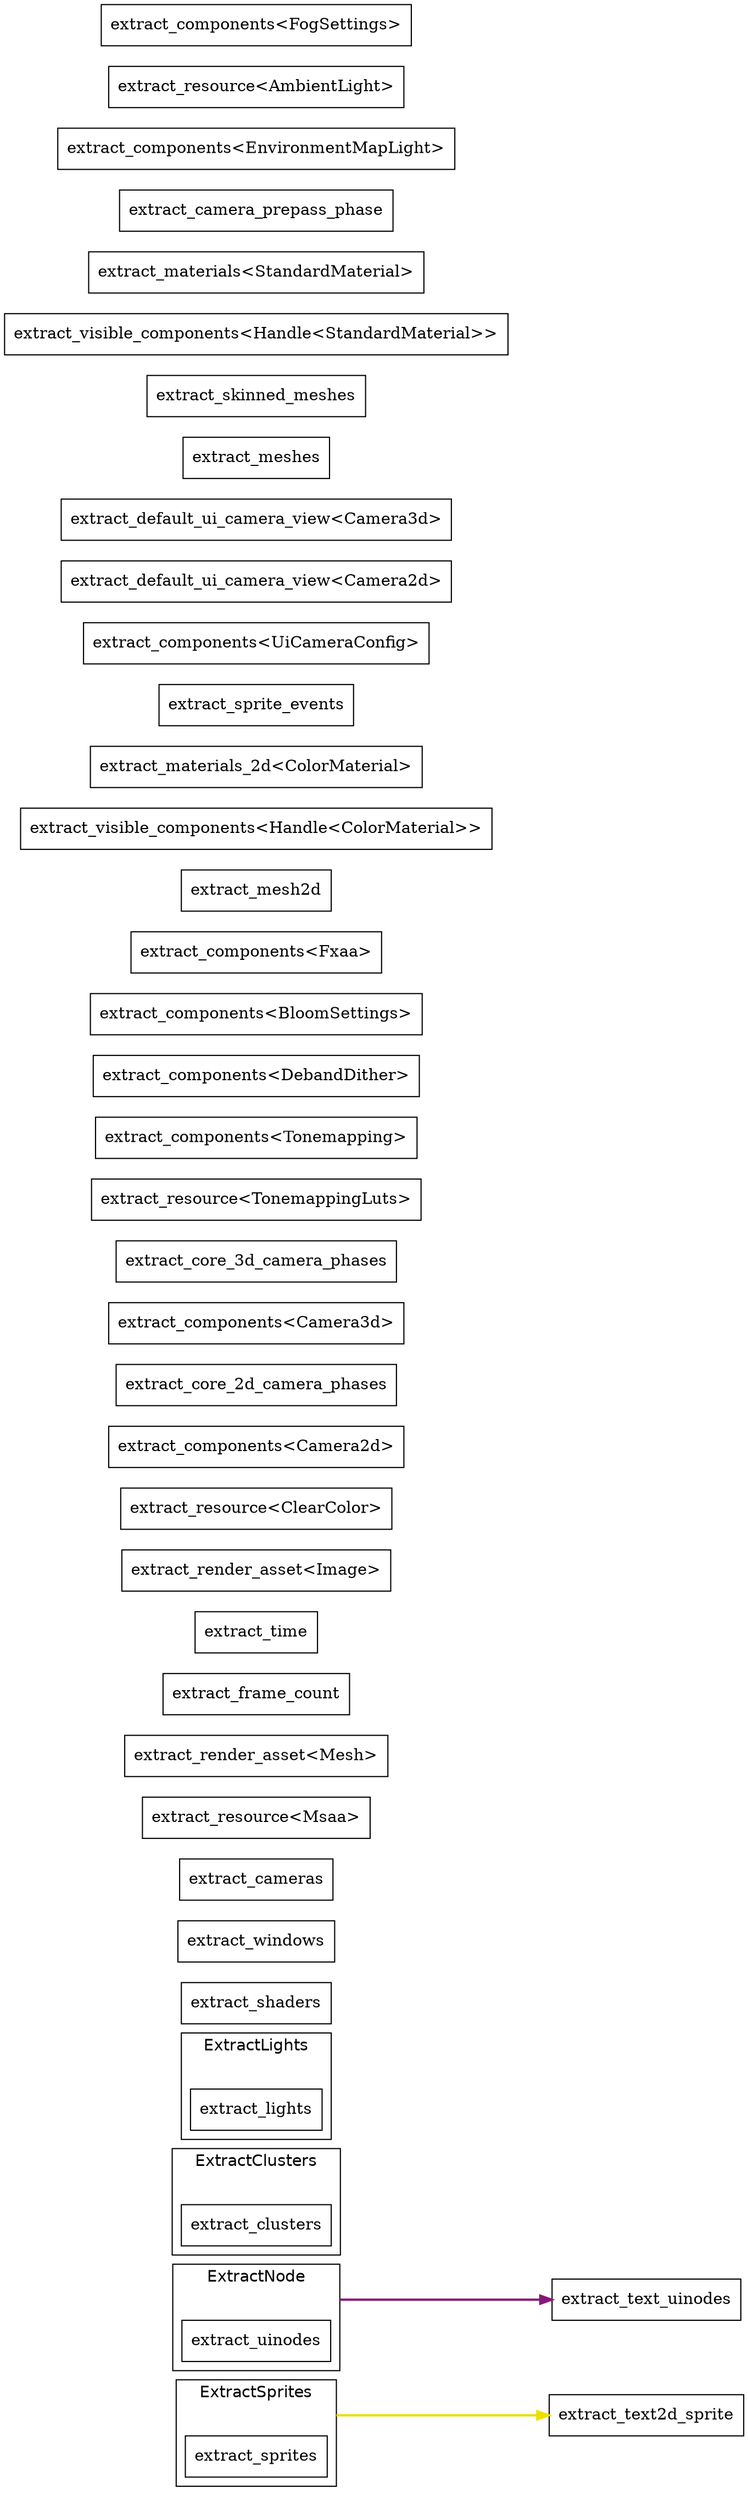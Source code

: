 digraph "" {
	"compound"="true";
	"splines"="spline";
	"rankdir"="LR";
	"bgcolor"="white";
	"fontname"="Helvetica";
	edge ["penwidth"="2"];
	node ["shape"="box", "style"="filled", "fillcolor"="white", "color"="black"];
	subgraph "clusternode_Set(22)" {
		"label"="ExtractSprites";
		"tooltip"="ExtractSprites";
		"bgcolor"="white";
		"color"="black";
		"set_marker_node_Set(22)" ["style"="invis", "label"="", "height"="0", "shape"="point"]
		"node_System(21)" ["label"="extract_sprites", "tooltip"="bevy_sprite::render::extract_sprites"]
	}
	
	subgraph "clusternode_Set(29)" {
		"label"="ExtractNode";
		"tooltip"="ExtractNode";
		"bgcolor"="white";
		"color"="black";
		"set_marker_node_Set(29)" ["style"="invis", "label"="", "height"="0", "shape"="point"]
		"node_System(27)" ["label"="extract_uinodes", "tooltip"="bevy_ui::render::extract_uinodes"]
	}
	
	subgraph "clusternode_Set(40)" {
		"label"="ExtractClusters";
		"tooltip"="ExtractClusters";
		"bgcolor"="white";
		"color"="black";
		"set_marker_node_Set(40)" ["style"="invis", "label"="", "height"="0", "shape"="point"]
		"node_System(37)" ["label"="extract_clusters", "tooltip"="bevy_pbr::render::light::extract_clusters"]
	}
	
	subgraph "clusternode_Set(42)" {
		"label"="ExtractLights";
		"tooltip"="ExtractLights";
		"bgcolor"="white";
		"color"="black";
		"set_marker_node_Set(42)" ["style"="invis", "label"="", "height"="0", "shape"="point"]
		"node_System(38)" ["label"="extract_lights", "tooltip"="bevy_pbr::render::light::extract_lights"]
	}
	
	"node_System(0)" ["label"="extract_shaders", "tooltip"="bevy_render::render_resource::pipeline_cache::PipelineCache::extract_shaders"]
	"node_System(1)" ["label"="extract_windows", "tooltip"="bevy_render::view::window::extract_windows"]
	"node_System(2)" ["label"="extract_cameras", "tooltip"="bevy_render::camera::camera::extract_cameras"]
	"node_System(3)" ["label"="extract_resource<Msaa>", "tooltip"="bevy_render::extract_resource::extract_resource<bevy_render::view::Msaa>"]
	"node_System(4)" ["label"="extract_render_asset<Mesh>", "tooltip"="bevy_render::render_asset::extract_render_asset<bevy_render::mesh::mesh::Mesh>"]
	"node_System(5)" ["label"="extract_frame_count", "tooltip"="bevy_render::globals::extract_frame_count"]
	"node_System(6)" ["label"="extract_time", "tooltip"="bevy_render::globals::extract_time"]
	"node_System(7)" ["label"="extract_render_asset<Image>", "tooltip"="bevy_render::render_asset::extract_render_asset<bevy_render::texture::image::Image>"]
	"node_System(8)" ["label"="extract_resource<ClearColor>", "tooltip"="bevy_render::extract_resource::extract_resource<bevy_core_pipeline::clear_color::ClearColor>"]
	"node_System(9)" ["label"="extract_components<Camera2d>", "tooltip"="bevy_render::extract_component::extract_components<bevy_core_pipeline::core_2d::camera_2d::Camera2d>"]
	"node_System(10)" ["label"="extract_core_2d_camera_phases", "tooltip"="bevy_core_pipeline::core_2d::extract_core_2d_camera_phases"]
	"node_System(11)" ["label"="extract_components<Camera3d>", "tooltip"="bevy_render::extract_component::extract_components<bevy_core_pipeline::core_3d::camera_3d::Camera3d>"]
	"node_System(12)" ["label"="extract_core_3d_camera_phases", "tooltip"="bevy_core_pipeline::core_3d::extract_core_3d_camera_phases"]
	"node_System(13)" ["label"="extract_resource<TonemappingLuts>", "tooltip"="bevy_render::extract_resource::extract_resource<bevy_core_pipeline::tonemapping::TonemappingLuts>"]
	"node_System(14)" ["label"="extract_components<Tonemapping>", "tooltip"="bevy_render::extract_component::extract_components<bevy_core_pipeline::tonemapping::Tonemapping>"]
	"node_System(15)" ["label"="extract_components<DebandDither>", "tooltip"="bevy_render::extract_component::extract_components<bevy_core_pipeline::tonemapping::DebandDither>"]
	"node_System(16)" ["label"="extract_components<BloomSettings>", "tooltip"="bevy_render::extract_component::extract_components<bevy_core_pipeline::bloom::BloomSettings>"]
	"node_System(17)" ["label"="extract_components<Fxaa>", "tooltip"="bevy_render::extract_component::extract_components<bevy_core_pipeline::fxaa::Fxaa>"]
	"node_System(18)" ["label"="extract_mesh2d", "tooltip"="bevy_sprite::mesh2d::mesh::extract_mesh2d"]
	"node_System(19)" ["label"="extract_visible_components<Handle<ColorMaterial>>", "tooltip"="bevy_render::extract_component::extract_visible_components<bevy_asset::handle::Handle<bevy_sprite::mesh2d::color_material::ColorMaterial>>"]
	"node_System(20)" ["label"="extract_materials_2d<ColorMaterial>", "tooltip"="bevy_sprite::mesh2d::material::extract_materials_2d<bevy_sprite::mesh2d::color_material::ColorMaterial>"]
	"node_System(22)" ["label"="extract_sprite_events", "tooltip"="bevy_sprite::render::extract_sprite_events"]
	"node_System(23)" ["label"="extract_text2d_sprite", "tooltip"="bevy_text::text2d::extract_text2d_sprite"]
	"node_System(24)" ["label"="extract_components<UiCameraConfig>", "tooltip"="bevy_render::extract_component::extract_components<bevy_ui::camera_config::UiCameraConfig>"]
	"node_System(25)" ["label"="extract_default_ui_camera_view<Camera2d>", "tooltip"="bevy_ui::render::extract_default_ui_camera_view<bevy_core_pipeline::core_2d::camera_2d::Camera2d>"]
	"node_System(26)" ["label"="extract_default_ui_camera_view<Camera3d>", "tooltip"="bevy_ui::render::extract_default_ui_camera_view<bevy_core_pipeline::core_3d::camera_3d::Camera3d>"]
	"node_System(28)" ["label"="extract_text_uinodes", "tooltip"="bevy_ui::render::extract_text_uinodes"]
	"node_System(29)" ["label"="extract_meshes", "tooltip"="bevy_pbr::render::mesh::extract_meshes"]
	"node_System(30)" ["label"="extract_skinned_meshes", "tooltip"="bevy_pbr::render::mesh::extract_skinned_meshes"]
	"node_System(31)" ["label"="extract_visible_components<Handle<StandardMaterial>>", "tooltip"="bevy_render::extract_component::extract_visible_components<bevy_asset::handle::Handle<bevy_pbr::pbr_material::StandardMaterial>>"]
	"node_System(32)" ["label"="extract_materials<StandardMaterial>", "tooltip"="bevy_pbr::material::extract_materials<bevy_pbr::pbr_material::StandardMaterial>"]
	"node_System(33)" ["label"="extract_camera_prepass_phase", "tooltip"="bevy_pbr::prepass::extract_camera_prepass_phase"]
	"node_System(34)" ["label"="extract_components<EnvironmentMapLight>", "tooltip"="bevy_render::extract_component::extract_components<bevy_pbr::environment_map::EnvironmentMapLight>"]
	"node_System(35)" ["label"="extract_resource<AmbientLight>", "tooltip"="bevy_render::extract_resource::extract_resource<bevy_pbr::light::AmbientLight>"]
	"node_System(36)" ["label"="extract_components<FogSettings>", "tooltip"="bevy_render::extract_component::extract_components<bevy_pbr::fog::FogSettings>"]
	"set_marker_node_Set(22)" -> "node_System(23)" ["lhead"="", "ltail"="clusternode_Set(22)", "tooltip"="ExtractSprites → extract_text2d_sprite", "color"="#eede00"]
	"set_marker_node_Set(29)" -> "node_System(28)" ["lhead"="", "ltail"="clusternode_Set(29)", "tooltip"="ExtractNode → extract_text_uinodes", "color"="#881877"]
}
